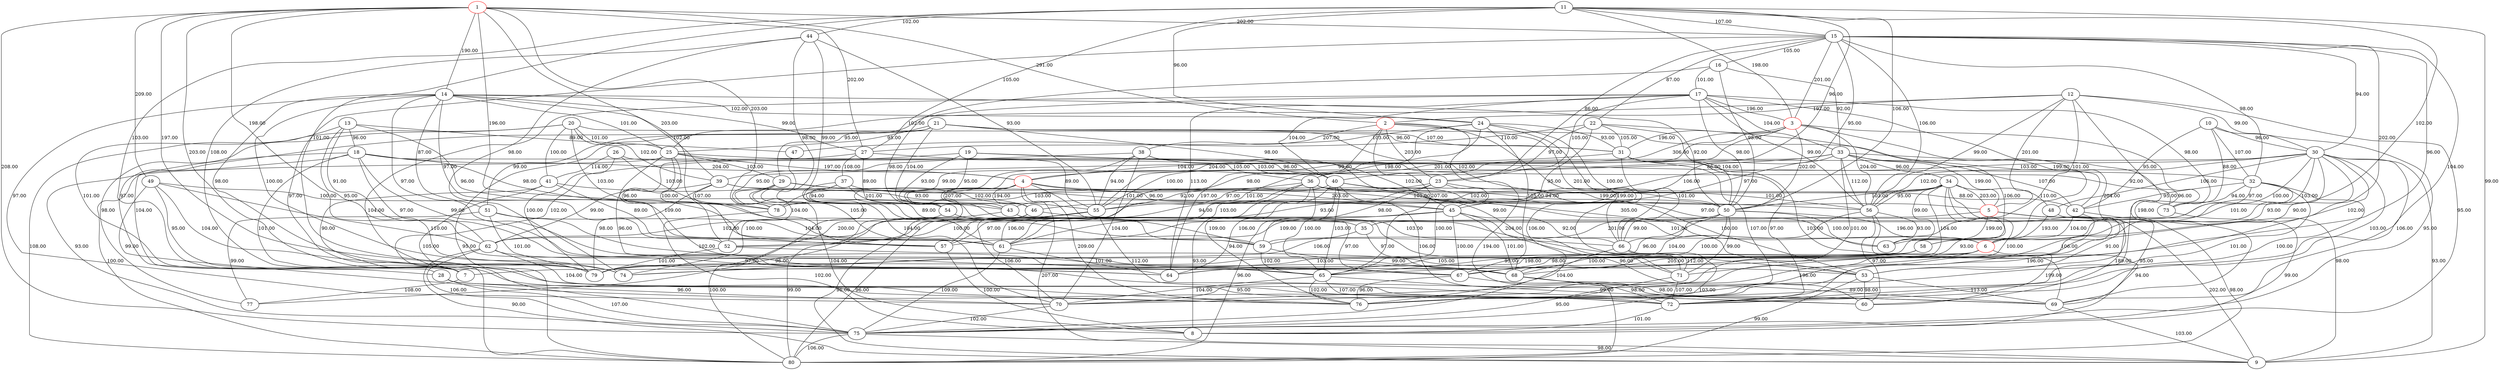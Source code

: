 graph {
44[color=black]
45[color=black]
46[color=black]
47[color=black]
48[color=black]
49[color=black]
50[color=black]
51[color=black]
52[color=black]
53[color=black]
10[color=black]
54[color=black]
11[color=black]
55[color=black]
12[color=black]
56[color=black]
57[color=black]
13[color=black]
14[color=black]
58[color=black]
15[color=black]
59[color=black]
16[color=black]
17[color=black]
18[color=black]
19[color=black]
1[color=red]
2[color=red]
3[color=red]
4[color=red]
5[color=red]
6[color=red]
7[color=black]
8[color=black]
9[color=black]
60[color=black]
61[color=black]
62[color=black]
63[color=black]
20[color=black]
64[color=black]
21[color=black]
65[color=black]
66[color=black]
22[color=black]
23[color=black]
67[color=black]
68[color=black]
24[color=black]
69[color=black]
25[color=black]
26[color=black]
27[color=black]
28[color=black]
29[color=black]
70[color=black]
71[color=black]
72[color=black]
73[color=black]
74[color=black]
30[color=black]
75[color=black]
31[color=black]
76[color=black]
32[color=black]
33[color=black]
77[color=black]
78[color=black]
34[color=black]
79[color=black]
35[color=black]
36[color=black]
37[color=black]
38[color=black]
39[color=black]
80[color=black]
40[color=black]
41[color=black]
42[color=black]
43[color=black]
26--40[label=103.00]
11--59[label=102.00]
26--41[label=114.00]
54--59[label=109.00]
15--72[label=104.00]
14--27[label=99.00]
43--80[label=99.00]
41--7[label=90.00]
14--25[label=101.00]
66--71[label=112.00]
14--24[label=102.00]
66--76[label=104.00]
3--50[label=202.00]
66--75[label=103.00]
31--69[label=103.00]
3--54[label=198.00]
3--53[label=204.00]
31--76[label=107.00]
38--55[label=94.00]
38--54[label=99.00]
22--31[label=105.00]
23--65[label=100.00]
3--56[label=204.00]
31--72[label=97.00]
12--2[label=197.00]
15--67[label=96.00]
58--65[label=95.00]
12--5[label=201.00]
12--8[label=95.00]
58--68[label=100.00]
58--67[label=98.00]
46--9[label=96.00]
15--80[label=97.00]
51--77[label=99.00]
11--44[label=102.00]
14--39[label=102.00]
51--79[label=101.00]
46--66[label=103.00]
29--8[label=104.00]
23--61[label=93.00]
7--77[label=108.00]
42--53[label=91.00]
38--40[label=96.00]
46--70[label=106.00]
23--59[label=98.00]
38--45[label=102.00]
58--74[label=103.00]
11--50[label=106.00]
30--46[label=106.00]
4--76[label=209.00]
70--75[label=102.00]
4--79[label=200.00]
55--80[label=96.00]
18--28[label=104.00]
22--47[label=110.00]
14--51[label=87.00]
42--58[label=104.00]
14--50[label=92.00]
50--66[label=99.00]
3--31[label=196.00]
50--63[label=100.00]
12--76[label=96.00]
22--50[label=104.00]
50--67[label=100.00]
38--78[label=95.00]
11--40[label=96.00]
5--9[label=202.00]
11--27[label=105.00]
17--3[label=196.00]
40--80[label=96.00]
11--24[label=96.00]
13--18[label=96.00]
22--36[label=97.00]
27--55[label=89.00]
18--36[label=105.00]
14--52[label=97.00]
38--70[label=104.00]
31--66[label=101.00]
27--60[label=96.00]
12--66[label=101.00]
50--52[label=100.00]
34--5[label=203.00]
23--78[label=103.00]
19--71[label=99.00]
17--6[label=199.00]
37--54[label=94.00]
32--76[label=101.00]
4--53[label=204.00]
39--5[label=199.00]
32--72[label=100.00]
32--73[label=94.00]
65--69[label=99.00]
37--59[label=89.00]
19--43[label=93.00]
6--68[label=205.00]
15--23[label=86.00]
15--22[label=87.00]
65--76[label=102.00]
65--70[label=104.00]
6--60[label=199.00]
19--46[label=95.00]
65--72[label=107.00]
37--43[label=101.00]
6--70[label=196.00]
4--43[label=207.00]
4--45[label=203.00]
21--31[label=107.00]
47--70[label=104.00]
26--78[label=103.00]
26--79[label=100.00]
37--45[label=101.00]
4--46[label=194.00]
22--57[label=95.00]
31--39[label=104.00]
59--65[label=102.00]
53--60[label=98.00]
75--80[label=106.00]
59--68[label=99.00]
11--9[label=99.00]
16--71[label=98.00]
50--79[label=96.00]
6--7[label=198.00]
11--3[label=198.00]
21--25[label=95.00]
15--30[label=94.00]
21--28[label=97.00]
11--7[label=103.00]
15--32[label=98.00]
50--71[label=99.00]
21--40[label=98.00]
37--74[label=100.00]
72--8[label=101.00]
21--42[label=103.00]
11--79[label=101.00]
21--43[label=104.00]
10--32[label=107.00]
1--62[label=198.00]
1--61[label=196.00]
10--30[label=96.00]
10--8[label=95.00]
33--5[label=199.00]
54--80[label=100.00]
1--2[label=291.00]
15--45[label=95.00]
33--9[label=98.00]
32--63[label=101.00]
44--7[label=108.00]
21--51[label=99.00]
21--50[label=102.00]
1--75[label=208.00]
1--74[label=197.00]
10--42[label=95.00]
22--79[label=106.00]
1--72[label=203.00]
19--32[label=86.00]
1--78[label=203.00]
71--72[label=107.00]
15--56[label=106.00]
25--29[label=103.00]
5--59[label=201.00]
71--75[label=95.00]
43--67[label=97.00]
56--63[label=93.00]
13--64[label=95.00]
48--69[label=95.00]
56--64[label=104.00]
24--31[label=93.00]
49--7[label=95.00]
56--60[label=97.00]
25--80[label=100.00]
16--33[label=92.00]
5--60[label=189.00]
1--49[label=209.00]
5--63[label=199.00]
36--42[label=88.00]
50--6[label=196.00]
17--73[label=98.00]
17--75[label=104.00]
52--53[label=105.00]
2--80[label=194.00]
32--42[label=95.00]
15--3[label=201.00]
20--25[label=101.00]
36--61[label=94.00]
36--56[label=101.00]
33--70[label=101.00]
1--57[label=203.00]
5--76[label=196.00]
36--53[label=101.00]
78--8[label=102.00]
36--55[label=92.00]
20--31[label=96.00]
15--6[label=202.00]
17--64[label=113.00]
32--35[label=97.00]
2--65[label=207.00]
2--64[label=197.00]
2--66[label=201.00]
33--55[label=100.00]
16--50[label=98.00]
33--56[label=112.00]
10--73[label=88.00]
62--9[label=90.00]
21--80[label=95.00]
20--39[label=102.00]
20--41[label=100.00]
44--74[label=98.00]
1--27[label=202.00]
25--52[label=96.00]
61--75[label=109.00]
53--69[label=113.00]
33--62[label=101.00]
25--57[label=100.00]
36--65[label=100.00]
53--80[label=99.00]
24--27[label=103.00]
48--6[label=193.00]
44--59[label=99.00]
68--69[label=89.00]
33--45[label=97.00]
25--73[label=92.00]
44--55[label=93.00]
25--65[label=109.00]
68--72[label=98.00]
49--79[label=104.00]
15--16[label=105.00]
49--72[label=99.00]
61--64[label=101.00]
44--61[label=98.00]
36--76[label=94.00]
2--71[label=199.00]
30--69[label=106.00]
11--15[label=107.00]
67--76[label=96.00]
29--56[label=101.00]
24--75[label=106.00]
42--80[label=98.00]
14--68[label=97.00]
55--60[label=112.00]
33--34[label=96.00]
55--61[label=106.00]
55--62[label=102.00]
29--55[label=102.00]
29--52[label=104.00]
12--56[label=99.00]
20--61[label=103.00]
49--67[label=110.00]
14--70[label=97.00]
33--42[label=107.00]
3--4[label=306.00]
30--71[label=102.00]
30--72[label=103.00]
34--76[label=100.00]
41--46[label=93.00]
39--50[label=96.00]
17--33[label=104.00]
19--7[label=102.00]
34--70[label=93.00]
34--72[label=106.00]
27--37[label=108.00]
25--4[label=197.00]
29--61[label=105.00]
27--35[label=89.00]
14--79[label=98.00]
40--69[label=106.00]
40--63[label=97.00]
40--65[label=103.00]
14--74[label=100.00]
40--64[label=106.00]
49--54[label=100.00]
1--15[label=202.00]
36--8[label=93.00]
57--8[label=100.00]
1--14[label=190.00]
17--29[label=95.00]
20--77[label=98.00]
28--75[label=107.00]
34--68[label=104.00]
41--57[label=89.00]
28--72[label=95.00]
17--23[label=105.00]
16--17[label=101.00]
62--76[label=104.00]
18--4[label=204.00]
18--65[label=97.00]
30--48[label=106.00]
62--75[label=106.00]
40--50[label=94.00]
28--70[label=96.00]
35--68[label=97.00]
13--47[label=89.00]
2--23[label=203.00]
24--55[label=99.00]
51--68[label=102.00]
34--63[label=99.00]
46--77[label=96.00]
23--53[label=100.00]
40--55[label=97.00]
18--67[label=99.00]
3--78[label=204.00]
39--79[label=98.00]
17--50[label=98.00]
35--74[label=106.00]
39--78[label=107.00]
51--59[label=104.00]
24--61[label=98.00]
52--79[label=101.00]
34--56[label=95.00]
20--80[label=108.00]
45--66[label=92.00]
17--56[label=99.00]
30--56[label=102.00]
45--67[label=100.00]
30--57[label=100.00]
45--68[label=101.00]
24--68[label=105.00]
30--58[label=103.00]
45--61[label=109.00]
18--76[label=101.00]
56--75[label=94.00]
62--64[label=97.00]
2--38[label=207.00]
18--75[label=93.00]
75--9[label=98.00]
73--75[label=99.00]
69--9[label=103.00]
34--50[label=103.00]
67--69[label=98.00]
24--66[label=100.00]
34--52[label=103.00]
45--60[label=96.00]
12--30[label=99.00]
18--78[label=98.00]
30--4[label=201.00]
3--69[label=198.00]
12--25[label=102.00]
30--9[label=93.00]
34--43[label=102.00]
4--6[label=305.00]
17--40[label=104.00]
30--64[label=93.00]
13--61[label=96.00]
30--65[label=90.00]
34--48[label=110.00]
4--9[label=207.00]
39--62[label=99.00]
13--7[label=101.00]
13--62[label=91.00]
41--76[label=105.00]
45--57[label=97.00]
}